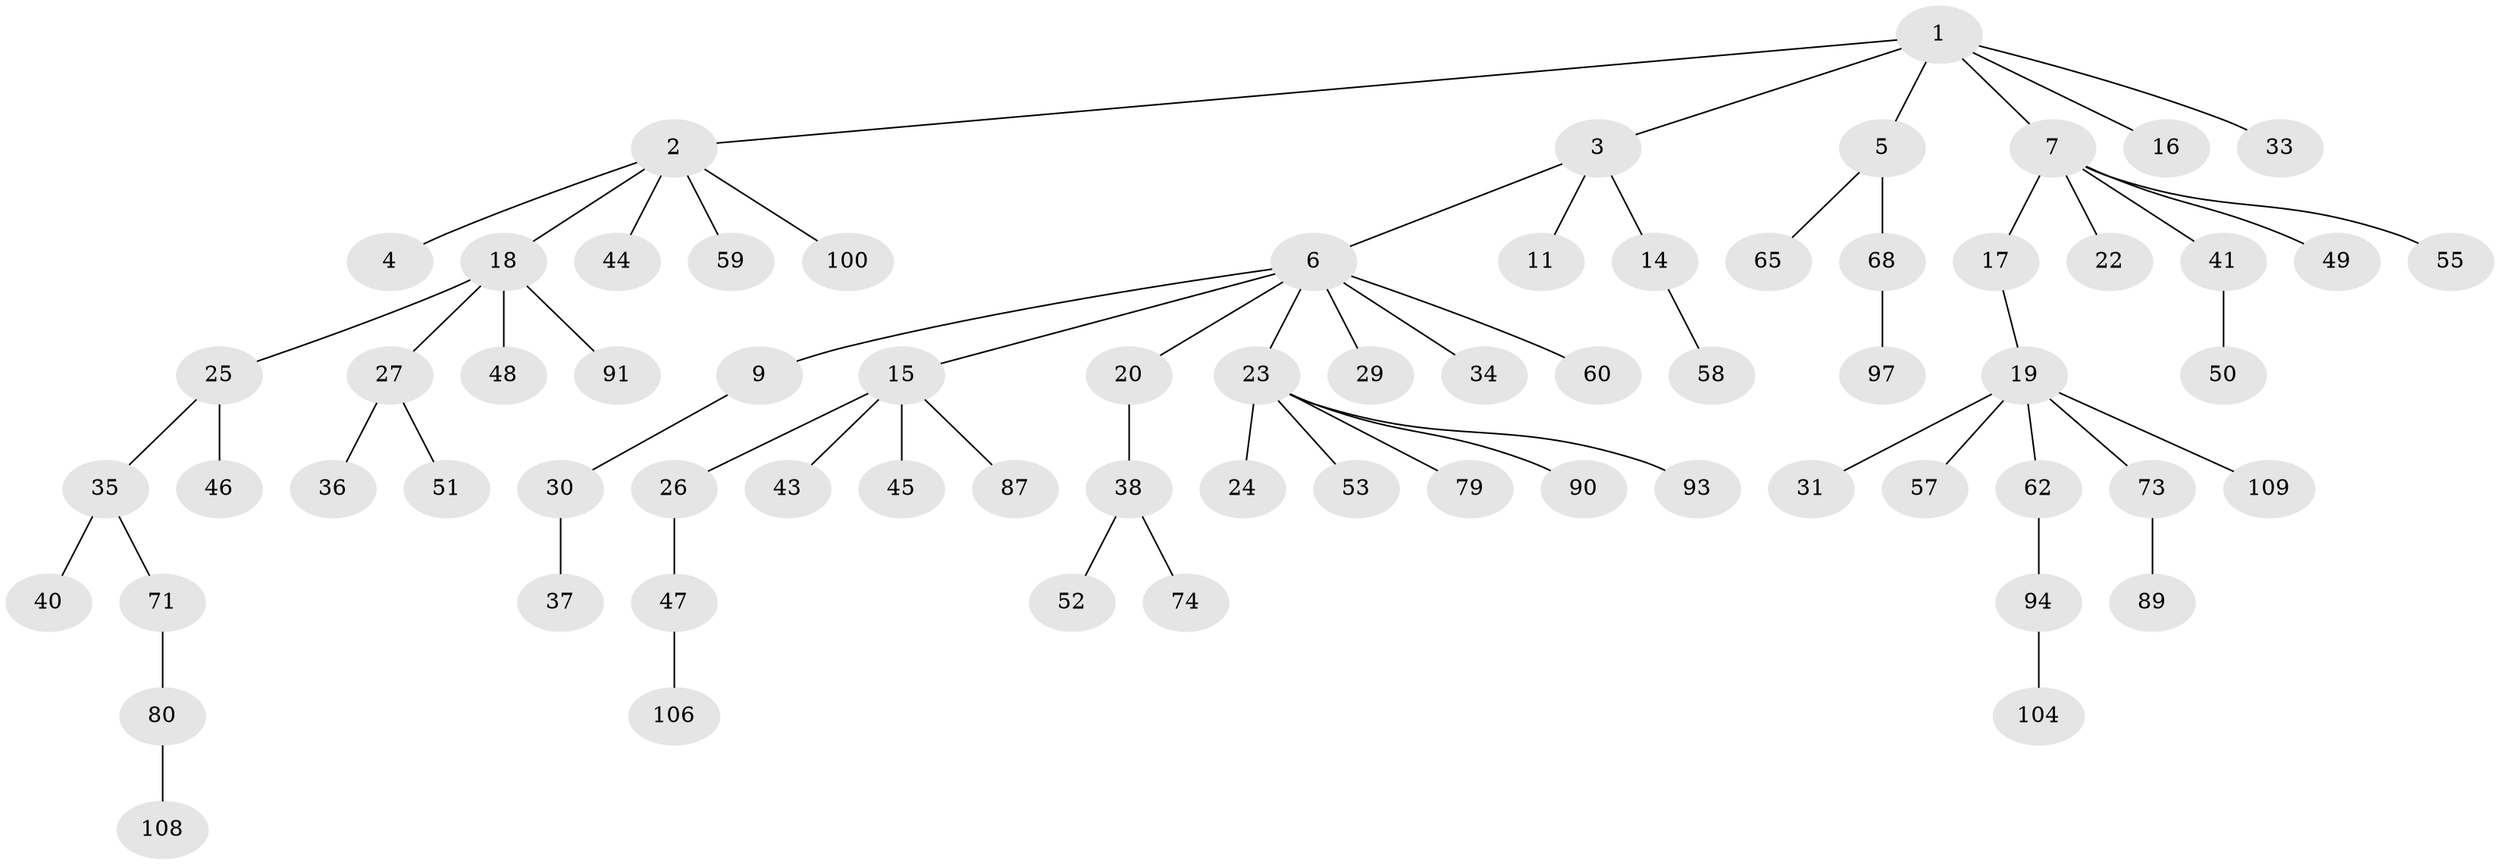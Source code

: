 // original degree distribution, {5: 0.06422018348623854, 7: 0.009174311926605505, 4: 0.03669724770642202, 1: 0.45871559633027525, 3: 0.09174311926605505, 2: 0.3302752293577982, 6: 0.009174311926605505}
// Generated by graph-tools (version 1.1) at 2025/42/03/06/25 10:42:04]
// undirected, 69 vertices, 68 edges
graph export_dot {
graph [start="1"]
  node [color=gray90,style=filled];
  1 [super="+12"];
  2 [super="+96"];
  3 [super="+8"];
  4;
  5 [super="+39"];
  6 [super="+13"];
  7 [super="+10"];
  9 [super="+92"];
  11;
  14 [super="+54"];
  15 [super="+28"];
  16;
  17 [super="+66"];
  18 [super="+32"];
  19 [super="+42"];
  20 [super="+21"];
  22 [super="+78"];
  23 [super="+63"];
  24 [super="+102"];
  25 [super="+67"];
  26;
  27 [super="+101"];
  29;
  30;
  31;
  33 [super="+61"];
  34 [super="+81"];
  35 [super="+64"];
  36 [super="+103"];
  37 [super="+85"];
  38 [super="+88"];
  40;
  41;
  43 [super="+56"];
  44;
  45 [super="+84"];
  46;
  47;
  48 [super="+75"];
  49 [super="+76"];
  50 [super="+70"];
  51 [super="+86"];
  52;
  53;
  55 [super="+69"];
  57 [super="+77"];
  58;
  59;
  60 [super="+72"];
  62 [super="+82"];
  65;
  68 [super="+98"];
  71;
  73 [super="+105"];
  74 [super="+99"];
  79;
  80 [super="+83"];
  87;
  89;
  90;
  91;
  93 [super="+95"];
  94;
  97;
  100;
  104;
  106 [super="+107"];
  108;
  109;
  1 -- 2;
  1 -- 3;
  1 -- 5;
  1 -- 7;
  1 -- 16;
  1 -- 33;
  2 -- 4;
  2 -- 18;
  2 -- 44;
  2 -- 59;
  2 -- 100;
  3 -- 6;
  3 -- 11;
  3 -- 14;
  5 -- 65;
  5 -- 68;
  6 -- 9;
  6 -- 15;
  6 -- 23;
  6 -- 34;
  6 -- 20;
  6 -- 60;
  6 -- 29;
  7 -- 22;
  7 -- 17;
  7 -- 49;
  7 -- 55;
  7 -- 41;
  9 -- 30;
  14 -- 58;
  15 -- 26;
  15 -- 45;
  15 -- 87;
  15 -- 43;
  17 -- 19;
  18 -- 25;
  18 -- 27;
  18 -- 48;
  18 -- 91;
  19 -- 31;
  19 -- 73;
  19 -- 109;
  19 -- 57;
  19 -- 62;
  20 -- 38;
  23 -- 24;
  23 -- 53;
  23 -- 79;
  23 -- 90;
  23 -- 93;
  25 -- 35;
  25 -- 46;
  26 -- 47;
  27 -- 36;
  27 -- 51;
  30 -- 37;
  35 -- 40;
  35 -- 71;
  38 -- 52;
  38 -- 74;
  41 -- 50;
  47 -- 106;
  62 -- 94;
  68 -- 97;
  71 -- 80;
  73 -- 89;
  80 -- 108;
  94 -- 104;
}
